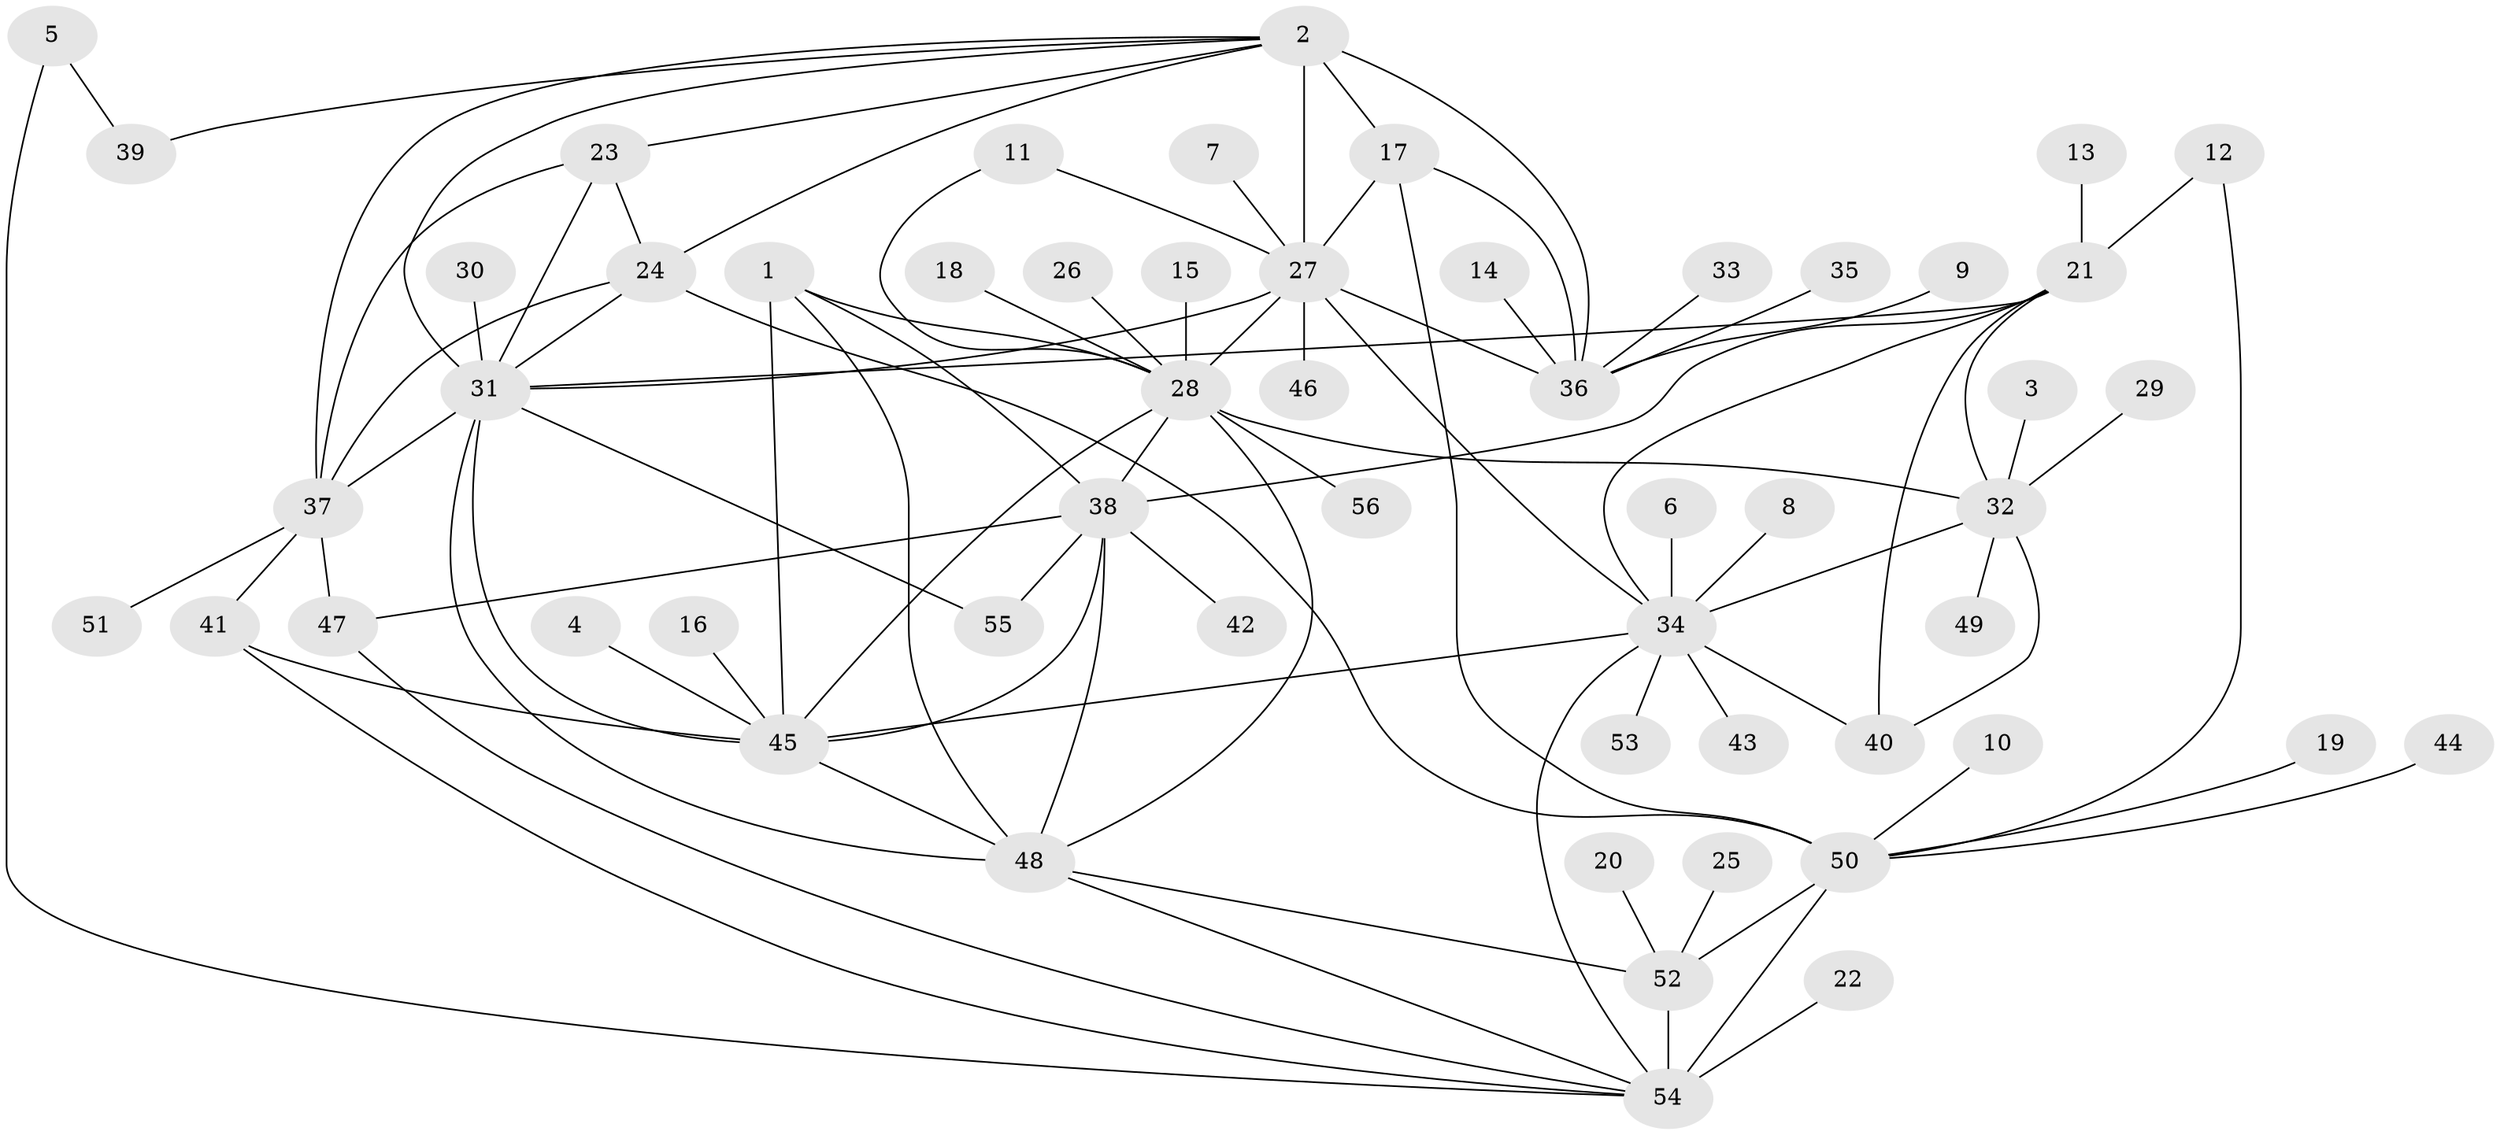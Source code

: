 // original degree distribution, {5: 0.037383177570093455, 10: 0.04672897196261682, 9: 0.037383177570093455, 6: 0.04672897196261682, 12: 0.018691588785046728, 8: 0.009345794392523364, 4: 0.028037383177570093, 11: 0.009345794392523364, 13: 0.009345794392523364, 1: 0.5420560747663551, 2: 0.1588785046728972, 3: 0.056074766355140186}
// Generated by graph-tools (version 1.1) at 2025/26/03/09/25 03:26:45]
// undirected, 56 vertices, 93 edges
graph export_dot {
graph [start="1"]
  node [color=gray90,style=filled];
  1;
  2;
  3;
  4;
  5;
  6;
  7;
  8;
  9;
  10;
  11;
  12;
  13;
  14;
  15;
  16;
  17;
  18;
  19;
  20;
  21;
  22;
  23;
  24;
  25;
  26;
  27;
  28;
  29;
  30;
  31;
  32;
  33;
  34;
  35;
  36;
  37;
  38;
  39;
  40;
  41;
  42;
  43;
  44;
  45;
  46;
  47;
  48;
  49;
  50;
  51;
  52;
  53;
  54;
  55;
  56;
  1 -- 28 [weight=1.0];
  1 -- 38 [weight=1.0];
  1 -- 45 [weight=1.0];
  1 -- 48 [weight=1.0];
  2 -- 17 [weight=2.0];
  2 -- 23 [weight=1.0];
  2 -- 24 [weight=1.0];
  2 -- 27 [weight=2.0];
  2 -- 31 [weight=1.0];
  2 -- 36 [weight=2.0];
  2 -- 37 [weight=1.0];
  2 -- 39 [weight=1.0];
  3 -- 32 [weight=1.0];
  4 -- 45 [weight=1.0];
  5 -- 39 [weight=1.0];
  5 -- 54 [weight=1.0];
  6 -- 34 [weight=1.0];
  7 -- 27 [weight=1.0];
  8 -- 34 [weight=1.0];
  9 -- 36 [weight=1.0];
  10 -- 50 [weight=1.0];
  11 -- 27 [weight=1.0];
  11 -- 28 [weight=1.0];
  12 -- 21 [weight=1.0];
  12 -- 50 [weight=1.0];
  13 -- 21 [weight=1.0];
  14 -- 36 [weight=1.0];
  15 -- 28 [weight=1.0];
  16 -- 45 [weight=1.0];
  17 -- 27 [weight=1.0];
  17 -- 36 [weight=1.0];
  17 -- 50 [weight=1.0];
  18 -- 28 [weight=1.0];
  19 -- 50 [weight=1.0];
  20 -- 52 [weight=1.0];
  21 -- 31 [weight=1.0];
  21 -- 32 [weight=1.0];
  21 -- 34 [weight=1.0];
  21 -- 38 [weight=1.0];
  21 -- 40 [weight=2.0];
  22 -- 54 [weight=1.0];
  23 -- 24 [weight=1.0];
  23 -- 31 [weight=1.0];
  23 -- 37 [weight=1.0];
  24 -- 31 [weight=1.0];
  24 -- 37 [weight=1.0];
  24 -- 50 [weight=1.0];
  25 -- 52 [weight=1.0];
  26 -- 28 [weight=1.0];
  27 -- 28 [weight=2.0];
  27 -- 31 [weight=1.0];
  27 -- 34 [weight=1.0];
  27 -- 36 [weight=1.0];
  27 -- 46 [weight=1.0];
  28 -- 32 [weight=1.0];
  28 -- 38 [weight=1.0];
  28 -- 45 [weight=1.0];
  28 -- 48 [weight=1.0];
  28 -- 56 [weight=1.0];
  29 -- 32 [weight=1.0];
  30 -- 31 [weight=1.0];
  31 -- 37 [weight=1.0];
  31 -- 45 [weight=1.0];
  31 -- 48 [weight=2.0];
  31 -- 55 [weight=1.0];
  32 -- 34 [weight=1.0];
  32 -- 40 [weight=2.0];
  32 -- 49 [weight=1.0];
  33 -- 36 [weight=1.0];
  34 -- 40 [weight=2.0];
  34 -- 43 [weight=1.0];
  34 -- 45 [weight=1.0];
  34 -- 53 [weight=1.0];
  34 -- 54 [weight=1.0];
  35 -- 36 [weight=1.0];
  37 -- 41 [weight=1.0];
  37 -- 47 [weight=1.0];
  37 -- 51 [weight=1.0];
  38 -- 42 [weight=1.0];
  38 -- 45 [weight=1.0];
  38 -- 47 [weight=1.0];
  38 -- 48 [weight=1.0];
  38 -- 55 [weight=1.0];
  41 -- 45 [weight=1.0];
  41 -- 54 [weight=1.0];
  44 -- 50 [weight=1.0];
  45 -- 48 [weight=1.0];
  47 -- 54 [weight=1.0];
  48 -- 52 [weight=1.0];
  48 -- 54 [weight=1.0];
  50 -- 52 [weight=2.0];
  50 -- 54 [weight=4.0];
  52 -- 54 [weight=2.0];
}
